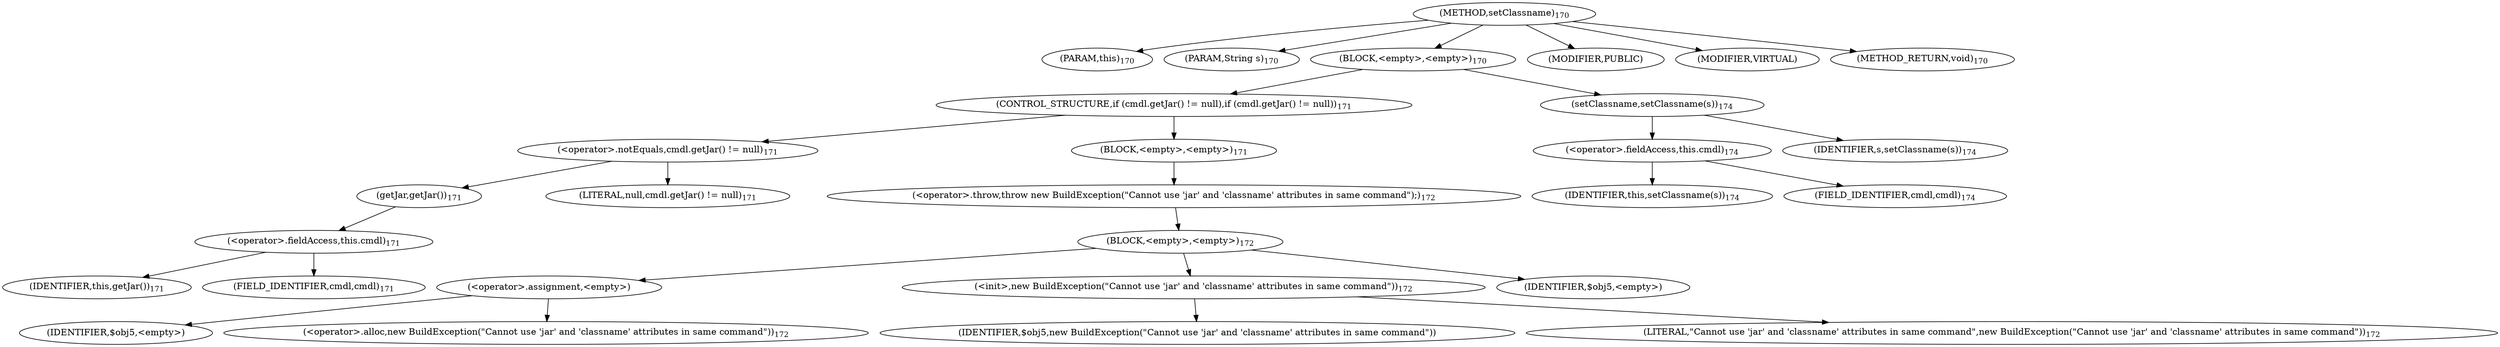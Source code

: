 digraph "setClassname" {  
"312" [label = <(METHOD,setClassname)<SUB>170</SUB>> ]
"313" [label = <(PARAM,this)<SUB>170</SUB>> ]
"314" [label = <(PARAM,String s)<SUB>170</SUB>> ]
"315" [label = <(BLOCK,&lt;empty&gt;,&lt;empty&gt;)<SUB>170</SUB>> ]
"316" [label = <(CONTROL_STRUCTURE,if (cmdl.getJar() != null),if (cmdl.getJar() != null))<SUB>171</SUB>> ]
"317" [label = <(&lt;operator&gt;.notEquals,cmdl.getJar() != null)<SUB>171</SUB>> ]
"318" [label = <(getJar,getJar())<SUB>171</SUB>> ]
"319" [label = <(&lt;operator&gt;.fieldAccess,this.cmdl)<SUB>171</SUB>> ]
"320" [label = <(IDENTIFIER,this,getJar())<SUB>171</SUB>> ]
"321" [label = <(FIELD_IDENTIFIER,cmdl,cmdl)<SUB>171</SUB>> ]
"322" [label = <(LITERAL,null,cmdl.getJar() != null)<SUB>171</SUB>> ]
"323" [label = <(BLOCK,&lt;empty&gt;,&lt;empty&gt;)<SUB>171</SUB>> ]
"324" [label = <(&lt;operator&gt;.throw,throw new BuildException(&quot;Cannot use 'jar' and 'classname' attributes in same command&quot;);)<SUB>172</SUB>> ]
"325" [label = <(BLOCK,&lt;empty&gt;,&lt;empty&gt;)<SUB>172</SUB>> ]
"326" [label = <(&lt;operator&gt;.assignment,&lt;empty&gt;)> ]
"327" [label = <(IDENTIFIER,$obj5,&lt;empty&gt;)> ]
"328" [label = <(&lt;operator&gt;.alloc,new BuildException(&quot;Cannot use 'jar' and 'classname' attributes in same command&quot;))<SUB>172</SUB>> ]
"329" [label = <(&lt;init&gt;,new BuildException(&quot;Cannot use 'jar' and 'classname' attributes in same command&quot;))<SUB>172</SUB>> ]
"330" [label = <(IDENTIFIER,$obj5,new BuildException(&quot;Cannot use 'jar' and 'classname' attributes in same command&quot;))> ]
"331" [label = <(LITERAL,&quot;Cannot use 'jar' and 'classname' attributes in same command&quot;,new BuildException(&quot;Cannot use 'jar' and 'classname' attributes in same command&quot;))<SUB>172</SUB>> ]
"332" [label = <(IDENTIFIER,$obj5,&lt;empty&gt;)> ]
"333" [label = <(setClassname,setClassname(s))<SUB>174</SUB>> ]
"334" [label = <(&lt;operator&gt;.fieldAccess,this.cmdl)<SUB>174</SUB>> ]
"335" [label = <(IDENTIFIER,this,setClassname(s))<SUB>174</SUB>> ]
"336" [label = <(FIELD_IDENTIFIER,cmdl,cmdl)<SUB>174</SUB>> ]
"337" [label = <(IDENTIFIER,s,setClassname(s))<SUB>174</SUB>> ]
"338" [label = <(MODIFIER,PUBLIC)> ]
"339" [label = <(MODIFIER,VIRTUAL)> ]
"340" [label = <(METHOD_RETURN,void)<SUB>170</SUB>> ]
  "312" -> "313" 
  "312" -> "314" 
  "312" -> "315" 
  "312" -> "338" 
  "312" -> "339" 
  "312" -> "340" 
  "315" -> "316" 
  "315" -> "333" 
  "316" -> "317" 
  "316" -> "323" 
  "317" -> "318" 
  "317" -> "322" 
  "318" -> "319" 
  "319" -> "320" 
  "319" -> "321" 
  "323" -> "324" 
  "324" -> "325" 
  "325" -> "326" 
  "325" -> "329" 
  "325" -> "332" 
  "326" -> "327" 
  "326" -> "328" 
  "329" -> "330" 
  "329" -> "331" 
  "333" -> "334" 
  "333" -> "337" 
  "334" -> "335" 
  "334" -> "336" 
}
